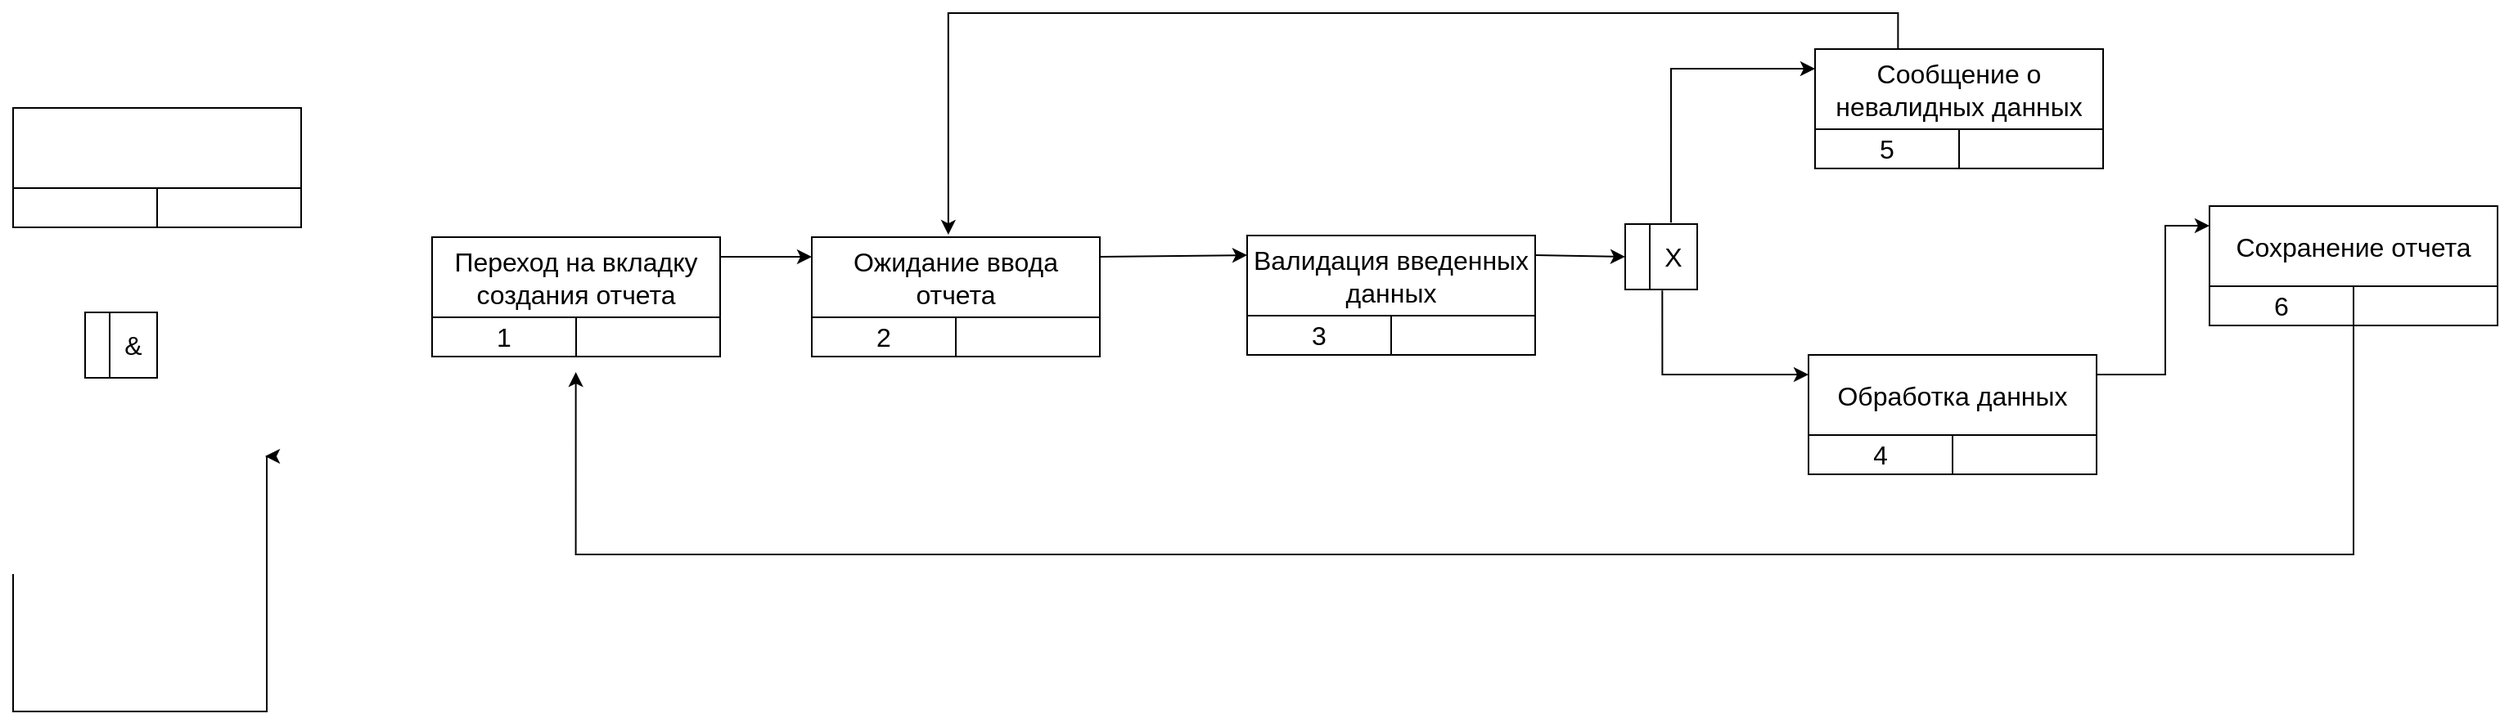<mxfile version="22.0.8" type="device">
  <diagram name="Page-1" id="TAxgIEG_zxdoEUdoDiCP">
    <mxGraphModel dx="1651" dy="887" grid="0" gridSize="10" guides="1" tooltips="1" connect="1" arrows="1" fold="1" page="1" pageScale="1" pageWidth="827" pageHeight="1169" math="0" shadow="0">
      <root>
        <mxCell id="0" />
        <mxCell id="1" parent="0" />
        <mxCell id="TRqNR9U4z2Vo2nN1Ei8_-14" value="" style="shape=table;startSize=0;container=1;collapsible=0;childLayout=tableLayout;fontSize=16;" parent="1" vertex="1">
          <mxGeometry x="73" y="101" width="176" height="73" as="geometry" />
        </mxCell>
        <mxCell id="TRqNR9U4z2Vo2nN1Ei8_-15" value="" style="shape=tableRow;horizontal=0;startSize=0;swimlaneHead=0;swimlaneBody=0;strokeColor=inherit;top=0;left=0;bottom=0;right=0;collapsible=0;dropTarget=0;fillColor=none;points=[[0,0.5],[1,0.5]];portConstraint=eastwest;fontSize=16;" parent="TRqNR9U4z2Vo2nN1Ei8_-14" vertex="1">
          <mxGeometry width="176" height="24" as="geometry" />
        </mxCell>
        <mxCell id="TRqNR9U4z2Vo2nN1Ei8_-16" value="" style="shape=partialRectangle;html=1;whiteSpace=wrap;connectable=0;strokeColor=inherit;overflow=hidden;fillColor=none;top=0;left=0;bottom=0;right=0;pointerEvents=1;fontSize=16;rowspan=2;colspan=2;" parent="TRqNR9U4z2Vo2nN1Ei8_-15" vertex="1">
          <mxGeometry width="176" height="49" as="geometry">
            <mxRectangle width="88" height="24" as="alternateBounds" />
          </mxGeometry>
        </mxCell>
        <mxCell id="TRqNR9U4z2Vo2nN1Ei8_-17" value="" style="shape=partialRectangle;html=1;whiteSpace=wrap;connectable=0;strokeColor=inherit;overflow=hidden;fillColor=none;top=0;left=0;bottom=0;right=0;pointerEvents=1;fontSize=16;" parent="TRqNR9U4z2Vo2nN1Ei8_-15" vertex="1" visible="0">
          <mxGeometry x="88" width="88" height="24" as="geometry">
            <mxRectangle width="88" height="24" as="alternateBounds" />
          </mxGeometry>
        </mxCell>
        <mxCell id="TRqNR9U4z2Vo2nN1Ei8_-19" value="" style="shape=tableRow;horizontal=0;startSize=0;swimlaneHead=0;swimlaneBody=0;strokeColor=inherit;top=0;left=0;bottom=0;right=0;collapsible=0;dropTarget=0;fillColor=none;points=[[0,0.5],[1,0.5]];portConstraint=eastwest;fontSize=16;" parent="TRqNR9U4z2Vo2nN1Ei8_-14" vertex="1">
          <mxGeometry y="24" width="176" height="25" as="geometry" />
        </mxCell>
        <mxCell id="TRqNR9U4z2Vo2nN1Ei8_-20" value="" style="shape=partialRectangle;html=1;whiteSpace=wrap;connectable=0;strokeColor=inherit;overflow=hidden;fillColor=none;top=0;left=0;bottom=0;right=0;pointerEvents=1;fontSize=16;" parent="TRqNR9U4z2Vo2nN1Ei8_-19" vertex="1" visible="0">
          <mxGeometry width="88" height="25" as="geometry">
            <mxRectangle width="88" height="25" as="alternateBounds" />
          </mxGeometry>
        </mxCell>
        <mxCell id="TRqNR9U4z2Vo2nN1Ei8_-21" value="" style="shape=partialRectangle;html=1;whiteSpace=wrap;connectable=0;strokeColor=inherit;overflow=hidden;fillColor=none;top=0;left=0;bottom=0;right=0;pointerEvents=1;fontSize=16;" parent="TRqNR9U4z2Vo2nN1Ei8_-19" vertex="1" visible="0">
          <mxGeometry x="88" width="88" height="25" as="geometry">
            <mxRectangle width="88" height="25" as="alternateBounds" />
          </mxGeometry>
        </mxCell>
        <mxCell id="TRqNR9U4z2Vo2nN1Ei8_-23" value="" style="shape=tableRow;horizontal=0;startSize=0;swimlaneHead=0;swimlaneBody=0;strokeColor=inherit;top=0;left=0;bottom=0;right=0;collapsible=0;dropTarget=0;fillColor=none;points=[[0,0.5],[1,0.5]];portConstraint=eastwest;fontSize=16;" parent="TRqNR9U4z2Vo2nN1Ei8_-14" vertex="1">
          <mxGeometry y="49" width="176" height="24" as="geometry" />
        </mxCell>
        <mxCell id="TRqNR9U4z2Vo2nN1Ei8_-24" value="" style="shape=partialRectangle;html=1;whiteSpace=wrap;connectable=0;strokeColor=inherit;overflow=hidden;fillColor=none;top=0;left=0;bottom=0;right=0;pointerEvents=1;fontSize=16;" parent="TRqNR9U4z2Vo2nN1Ei8_-23" vertex="1">
          <mxGeometry width="88" height="24" as="geometry">
            <mxRectangle width="88" height="24" as="alternateBounds" />
          </mxGeometry>
        </mxCell>
        <mxCell id="TRqNR9U4z2Vo2nN1Ei8_-25" value="" style="shape=partialRectangle;html=1;whiteSpace=wrap;connectable=0;strokeColor=inherit;overflow=hidden;fillColor=none;top=0;left=0;bottom=0;right=0;pointerEvents=1;fontSize=16;" parent="TRqNR9U4z2Vo2nN1Ei8_-23" vertex="1">
          <mxGeometry x="88" width="88" height="24" as="geometry">
            <mxRectangle width="88" height="24" as="alternateBounds" />
          </mxGeometry>
        </mxCell>
        <mxCell id="TRqNR9U4z2Vo2nN1Ei8_-30" value="" style="shape=table;startSize=0;container=1;collapsible=0;childLayout=tableLayout;fontSize=16;" parent="1" vertex="1">
          <mxGeometry x="329" y="180" width="176" height="73" as="geometry" />
        </mxCell>
        <mxCell id="TRqNR9U4z2Vo2nN1Ei8_-31" value="" style="shape=tableRow;horizontal=0;startSize=0;swimlaneHead=0;swimlaneBody=0;strokeColor=inherit;top=0;left=0;bottom=0;right=0;collapsible=0;dropTarget=0;fillColor=none;points=[[0,0.5],[1,0.5]];portConstraint=eastwest;fontSize=16;" parent="TRqNR9U4z2Vo2nN1Ei8_-30" vertex="1">
          <mxGeometry width="176" height="24" as="geometry" />
        </mxCell>
        <mxCell id="TRqNR9U4z2Vo2nN1Ei8_-32" value="Переход на вкладку создания отчета" style="shape=partialRectangle;html=1;whiteSpace=wrap;connectable=0;strokeColor=inherit;overflow=hidden;fillColor=none;top=0;left=0;bottom=0;right=0;pointerEvents=1;fontSize=16;rowspan=2;colspan=2;" parent="TRqNR9U4z2Vo2nN1Ei8_-31" vertex="1">
          <mxGeometry width="176" height="49" as="geometry">
            <mxRectangle width="88" height="24" as="alternateBounds" />
          </mxGeometry>
        </mxCell>
        <mxCell id="TRqNR9U4z2Vo2nN1Ei8_-33" value="" style="shape=partialRectangle;html=1;whiteSpace=wrap;connectable=0;strokeColor=inherit;overflow=hidden;fillColor=none;top=0;left=0;bottom=0;right=0;pointerEvents=1;fontSize=16;" parent="TRqNR9U4z2Vo2nN1Ei8_-31" vertex="1" visible="0">
          <mxGeometry x="88" width="88" height="24" as="geometry">
            <mxRectangle width="88" height="24" as="alternateBounds" />
          </mxGeometry>
        </mxCell>
        <mxCell id="TRqNR9U4z2Vo2nN1Ei8_-34" value="" style="shape=tableRow;horizontal=0;startSize=0;swimlaneHead=0;swimlaneBody=0;strokeColor=inherit;top=0;left=0;bottom=0;right=0;collapsible=0;dropTarget=0;fillColor=none;points=[[0,0.5],[1,0.5]];portConstraint=eastwest;fontSize=16;" parent="TRqNR9U4z2Vo2nN1Ei8_-30" vertex="1">
          <mxGeometry y="24" width="176" height="25" as="geometry" />
        </mxCell>
        <mxCell id="TRqNR9U4z2Vo2nN1Ei8_-35" value="" style="shape=partialRectangle;html=1;whiteSpace=wrap;connectable=0;strokeColor=inherit;overflow=hidden;fillColor=none;top=0;left=0;bottom=0;right=0;pointerEvents=1;fontSize=16;" parent="TRqNR9U4z2Vo2nN1Ei8_-34" vertex="1" visible="0">
          <mxGeometry width="88" height="25" as="geometry">
            <mxRectangle width="88" height="25" as="alternateBounds" />
          </mxGeometry>
        </mxCell>
        <mxCell id="TRqNR9U4z2Vo2nN1Ei8_-36" value="" style="shape=partialRectangle;html=1;whiteSpace=wrap;connectable=0;strokeColor=inherit;overflow=hidden;fillColor=none;top=0;left=0;bottom=0;right=0;pointerEvents=1;fontSize=16;" parent="TRqNR9U4z2Vo2nN1Ei8_-34" vertex="1" visible="0">
          <mxGeometry x="88" width="88" height="25" as="geometry">
            <mxRectangle width="88" height="25" as="alternateBounds" />
          </mxGeometry>
        </mxCell>
        <mxCell id="TRqNR9U4z2Vo2nN1Ei8_-37" value="" style="shape=tableRow;horizontal=0;startSize=0;swimlaneHead=0;swimlaneBody=0;strokeColor=inherit;top=0;left=0;bottom=0;right=0;collapsible=0;dropTarget=0;fillColor=none;points=[[0,0.5],[1,0.5]];portConstraint=eastwest;fontSize=16;" parent="TRqNR9U4z2Vo2nN1Ei8_-30" vertex="1">
          <mxGeometry y="49" width="176" height="24" as="geometry" />
        </mxCell>
        <mxCell id="TRqNR9U4z2Vo2nN1Ei8_-38" value="1" style="shape=partialRectangle;html=1;whiteSpace=wrap;connectable=0;strokeColor=inherit;overflow=hidden;fillColor=none;top=0;left=0;bottom=0;right=0;pointerEvents=1;fontSize=16;" parent="TRqNR9U4z2Vo2nN1Ei8_-37" vertex="1">
          <mxGeometry width="88" height="24" as="geometry">
            <mxRectangle width="88" height="24" as="alternateBounds" />
          </mxGeometry>
        </mxCell>
        <mxCell id="TRqNR9U4z2Vo2nN1Ei8_-39" value="" style="shape=partialRectangle;html=1;whiteSpace=wrap;connectable=0;strokeColor=inherit;overflow=hidden;fillColor=none;top=0;left=0;bottom=0;right=0;pointerEvents=1;fontSize=16;" parent="TRqNR9U4z2Vo2nN1Ei8_-37" vertex="1">
          <mxGeometry x="88" width="88" height="24" as="geometry">
            <mxRectangle width="88" height="24" as="alternateBounds" />
          </mxGeometry>
        </mxCell>
        <mxCell id="TRqNR9U4z2Vo2nN1Ei8_-40" value="" style="shape=table;startSize=0;container=1;collapsible=0;childLayout=tableLayout;fontSize=16;" parent="1" vertex="1">
          <mxGeometry x="117" y="226" width="44" height="40" as="geometry" />
        </mxCell>
        <mxCell id="TRqNR9U4z2Vo2nN1Ei8_-41" value="" style="shape=tableRow;horizontal=0;startSize=0;swimlaneHead=0;swimlaneBody=0;strokeColor=inherit;top=0;left=0;bottom=0;right=0;collapsible=0;dropTarget=0;fillColor=none;points=[[0,0.5],[1,0.5]];portConstraint=eastwest;fontSize=16;" parent="TRqNR9U4z2Vo2nN1Ei8_-40" vertex="1">
          <mxGeometry width="44" height="40" as="geometry" />
        </mxCell>
        <mxCell id="TRqNR9U4z2Vo2nN1Ei8_-42" value="" style="shape=partialRectangle;html=1;whiteSpace=wrap;connectable=0;strokeColor=inherit;overflow=hidden;fillColor=none;top=0;left=0;bottom=0;right=0;pointerEvents=1;fontSize=16;" parent="TRqNR9U4z2Vo2nN1Ei8_-41" vertex="1">
          <mxGeometry width="15" height="40" as="geometry">
            <mxRectangle width="15" height="40" as="alternateBounds" />
          </mxGeometry>
        </mxCell>
        <mxCell id="TRqNR9U4z2Vo2nN1Ei8_-43" value="&amp;amp;" style="shape=partialRectangle;html=1;whiteSpace=wrap;connectable=0;strokeColor=inherit;overflow=hidden;fillColor=none;top=0;left=0;bottom=0;right=0;pointerEvents=1;fontSize=16;rowspan=1;colspan=2;" parent="TRqNR9U4z2Vo2nN1Ei8_-41" vertex="1">
          <mxGeometry x="15" width="29" height="40" as="geometry">
            <mxRectangle width="14" height="40" as="alternateBounds" />
          </mxGeometry>
        </mxCell>
        <mxCell id="TRqNR9U4z2Vo2nN1Ei8_-44" value="" style="shape=partialRectangle;html=1;whiteSpace=wrap;connectable=0;strokeColor=inherit;overflow=hidden;fillColor=none;top=0;left=0;bottom=0;right=0;pointerEvents=1;fontSize=16;" parent="TRqNR9U4z2Vo2nN1Ei8_-41" vertex="1" visible="0">
          <mxGeometry x="29" width="15" height="40" as="geometry">
            <mxRectangle width="15" height="40" as="alternateBounds" />
          </mxGeometry>
        </mxCell>
        <mxCell id="TRqNR9U4z2Vo2nN1Ei8_-53" value="" style="shape=table;startSize=0;container=1;collapsible=0;childLayout=tableLayout;fontSize=16;" parent="1" vertex="1">
          <mxGeometry x="561" y="180" width="176" height="73" as="geometry" />
        </mxCell>
        <mxCell id="TRqNR9U4z2Vo2nN1Ei8_-54" value="" style="shape=tableRow;horizontal=0;startSize=0;swimlaneHead=0;swimlaneBody=0;strokeColor=inherit;top=0;left=0;bottom=0;right=0;collapsible=0;dropTarget=0;fillColor=none;points=[[0,0.5],[1,0.5]];portConstraint=eastwest;fontSize=16;" parent="TRqNR9U4z2Vo2nN1Ei8_-53" vertex="1">
          <mxGeometry width="176" height="24" as="geometry" />
        </mxCell>
        <mxCell id="TRqNR9U4z2Vo2nN1Ei8_-55" value="Ожидание ввода отчета" style="shape=partialRectangle;html=1;whiteSpace=wrap;connectable=0;strokeColor=inherit;overflow=hidden;fillColor=none;top=0;left=0;bottom=0;right=0;pointerEvents=1;fontSize=16;rowspan=2;colspan=2;" parent="TRqNR9U4z2Vo2nN1Ei8_-54" vertex="1">
          <mxGeometry width="176" height="49" as="geometry">
            <mxRectangle width="88" height="24" as="alternateBounds" />
          </mxGeometry>
        </mxCell>
        <mxCell id="TRqNR9U4z2Vo2nN1Ei8_-56" value="" style="shape=partialRectangle;html=1;whiteSpace=wrap;connectable=0;strokeColor=inherit;overflow=hidden;fillColor=none;top=0;left=0;bottom=0;right=0;pointerEvents=1;fontSize=16;" parent="TRqNR9U4z2Vo2nN1Ei8_-54" vertex="1" visible="0">
          <mxGeometry x="88" width="88" height="24" as="geometry">
            <mxRectangle width="88" height="24" as="alternateBounds" />
          </mxGeometry>
        </mxCell>
        <mxCell id="TRqNR9U4z2Vo2nN1Ei8_-57" value="" style="shape=tableRow;horizontal=0;startSize=0;swimlaneHead=0;swimlaneBody=0;strokeColor=inherit;top=0;left=0;bottom=0;right=0;collapsible=0;dropTarget=0;fillColor=none;points=[[0,0.5],[1,0.5]];portConstraint=eastwest;fontSize=16;" parent="TRqNR9U4z2Vo2nN1Ei8_-53" vertex="1">
          <mxGeometry y="24" width="176" height="25" as="geometry" />
        </mxCell>
        <mxCell id="TRqNR9U4z2Vo2nN1Ei8_-58" value="" style="shape=partialRectangle;html=1;whiteSpace=wrap;connectable=0;strokeColor=inherit;overflow=hidden;fillColor=none;top=0;left=0;bottom=0;right=0;pointerEvents=1;fontSize=16;" parent="TRqNR9U4z2Vo2nN1Ei8_-57" vertex="1" visible="0">
          <mxGeometry width="88" height="25" as="geometry">
            <mxRectangle width="88" height="25" as="alternateBounds" />
          </mxGeometry>
        </mxCell>
        <mxCell id="TRqNR9U4z2Vo2nN1Ei8_-59" value="" style="shape=partialRectangle;html=1;whiteSpace=wrap;connectable=0;strokeColor=inherit;overflow=hidden;fillColor=none;top=0;left=0;bottom=0;right=0;pointerEvents=1;fontSize=16;" parent="TRqNR9U4z2Vo2nN1Ei8_-57" vertex="1" visible="0">
          <mxGeometry x="88" width="88" height="25" as="geometry">
            <mxRectangle width="88" height="25" as="alternateBounds" />
          </mxGeometry>
        </mxCell>
        <mxCell id="TRqNR9U4z2Vo2nN1Ei8_-60" value="" style="shape=tableRow;horizontal=0;startSize=0;swimlaneHead=0;swimlaneBody=0;strokeColor=inherit;top=0;left=0;bottom=0;right=0;collapsible=0;dropTarget=0;fillColor=none;points=[[0,0.5],[1,0.5]];portConstraint=eastwest;fontSize=16;" parent="TRqNR9U4z2Vo2nN1Ei8_-53" vertex="1">
          <mxGeometry y="49" width="176" height="24" as="geometry" />
        </mxCell>
        <mxCell id="TRqNR9U4z2Vo2nN1Ei8_-61" value="2" style="shape=partialRectangle;html=1;whiteSpace=wrap;connectable=0;strokeColor=inherit;overflow=hidden;fillColor=none;top=0;left=0;bottom=0;right=0;pointerEvents=1;fontSize=16;" parent="TRqNR9U4z2Vo2nN1Ei8_-60" vertex="1">
          <mxGeometry width="88" height="24" as="geometry">
            <mxRectangle width="88" height="24" as="alternateBounds" />
          </mxGeometry>
        </mxCell>
        <mxCell id="TRqNR9U4z2Vo2nN1Ei8_-62" value="" style="shape=partialRectangle;html=1;whiteSpace=wrap;connectable=0;strokeColor=inherit;overflow=hidden;fillColor=none;top=0;left=0;bottom=0;right=0;pointerEvents=1;fontSize=16;" parent="TRqNR9U4z2Vo2nN1Ei8_-60" vertex="1">
          <mxGeometry x="88" width="88" height="24" as="geometry">
            <mxRectangle width="88" height="24" as="alternateBounds" />
          </mxGeometry>
        </mxCell>
        <mxCell id="TRqNR9U4z2Vo2nN1Ei8_-73" value="" style="shape=table;startSize=0;container=1;collapsible=0;childLayout=tableLayout;fontSize=16;" parent="1" vertex="1">
          <mxGeometry x="1174" y="65" width="176" height="73" as="geometry" />
        </mxCell>
        <mxCell id="TRqNR9U4z2Vo2nN1Ei8_-74" value="" style="shape=tableRow;horizontal=0;startSize=0;swimlaneHead=0;swimlaneBody=0;strokeColor=inherit;top=0;left=0;bottom=0;right=0;collapsible=0;dropTarget=0;fillColor=none;points=[[0,0.5],[1,0.5]];portConstraint=eastwest;fontSize=16;" parent="TRqNR9U4z2Vo2nN1Ei8_-73" vertex="1">
          <mxGeometry width="176" height="24" as="geometry" />
        </mxCell>
        <mxCell id="TRqNR9U4z2Vo2nN1Ei8_-75" value="Сообщение о невалидных данных" style="shape=partialRectangle;html=1;whiteSpace=wrap;connectable=0;strokeColor=inherit;overflow=hidden;fillColor=none;top=0;left=0;bottom=0;right=0;pointerEvents=1;fontSize=16;rowspan=2;colspan=2;" parent="TRqNR9U4z2Vo2nN1Ei8_-74" vertex="1">
          <mxGeometry width="176" height="49" as="geometry">
            <mxRectangle width="88" height="24" as="alternateBounds" />
          </mxGeometry>
        </mxCell>
        <mxCell id="TRqNR9U4z2Vo2nN1Ei8_-76" value="" style="shape=partialRectangle;html=1;whiteSpace=wrap;connectable=0;strokeColor=inherit;overflow=hidden;fillColor=none;top=0;left=0;bottom=0;right=0;pointerEvents=1;fontSize=16;" parent="TRqNR9U4z2Vo2nN1Ei8_-74" vertex="1" visible="0">
          <mxGeometry x="88" width="88" height="24" as="geometry">
            <mxRectangle width="88" height="24" as="alternateBounds" />
          </mxGeometry>
        </mxCell>
        <mxCell id="TRqNR9U4z2Vo2nN1Ei8_-77" value="" style="shape=tableRow;horizontal=0;startSize=0;swimlaneHead=0;swimlaneBody=0;strokeColor=inherit;top=0;left=0;bottom=0;right=0;collapsible=0;dropTarget=0;fillColor=none;points=[[0,0.5],[1,0.5]];portConstraint=eastwest;fontSize=16;" parent="TRqNR9U4z2Vo2nN1Ei8_-73" vertex="1">
          <mxGeometry y="24" width="176" height="25" as="geometry" />
        </mxCell>
        <mxCell id="TRqNR9U4z2Vo2nN1Ei8_-78" value="" style="shape=partialRectangle;html=1;whiteSpace=wrap;connectable=0;strokeColor=inherit;overflow=hidden;fillColor=none;top=0;left=0;bottom=0;right=0;pointerEvents=1;fontSize=16;" parent="TRqNR9U4z2Vo2nN1Ei8_-77" vertex="1" visible="0">
          <mxGeometry width="88" height="25" as="geometry">
            <mxRectangle width="88" height="25" as="alternateBounds" />
          </mxGeometry>
        </mxCell>
        <mxCell id="TRqNR9U4z2Vo2nN1Ei8_-79" value="" style="shape=partialRectangle;html=1;whiteSpace=wrap;connectable=0;strokeColor=inherit;overflow=hidden;fillColor=none;top=0;left=0;bottom=0;right=0;pointerEvents=1;fontSize=16;" parent="TRqNR9U4z2Vo2nN1Ei8_-77" vertex="1" visible="0">
          <mxGeometry x="88" width="88" height="25" as="geometry">
            <mxRectangle width="88" height="25" as="alternateBounds" />
          </mxGeometry>
        </mxCell>
        <mxCell id="TRqNR9U4z2Vo2nN1Ei8_-80" value="" style="shape=tableRow;horizontal=0;startSize=0;swimlaneHead=0;swimlaneBody=0;strokeColor=inherit;top=0;left=0;bottom=0;right=0;collapsible=0;dropTarget=0;fillColor=none;points=[[0,0.5],[1,0.5]];portConstraint=eastwest;fontSize=16;" parent="TRqNR9U4z2Vo2nN1Ei8_-73" vertex="1">
          <mxGeometry y="49" width="176" height="24" as="geometry" />
        </mxCell>
        <mxCell id="TRqNR9U4z2Vo2nN1Ei8_-81" value="5" style="shape=partialRectangle;html=1;whiteSpace=wrap;connectable=0;strokeColor=inherit;overflow=hidden;fillColor=none;top=0;left=0;bottom=0;right=0;pointerEvents=1;fontSize=16;" parent="TRqNR9U4z2Vo2nN1Ei8_-80" vertex="1">
          <mxGeometry width="88" height="24" as="geometry">
            <mxRectangle width="88" height="24" as="alternateBounds" />
          </mxGeometry>
        </mxCell>
        <mxCell id="TRqNR9U4z2Vo2nN1Ei8_-82" value="" style="shape=partialRectangle;html=1;whiteSpace=wrap;connectable=0;strokeColor=inherit;overflow=hidden;fillColor=none;top=0;left=0;bottom=0;right=0;pointerEvents=1;fontSize=16;" parent="TRqNR9U4z2Vo2nN1Ei8_-80" vertex="1">
          <mxGeometry x="88" width="88" height="24" as="geometry">
            <mxRectangle width="88" height="24" as="alternateBounds" />
          </mxGeometry>
        </mxCell>
        <mxCell id="TRqNR9U4z2Vo2nN1Ei8_-83" value="" style="shape=table;startSize=0;container=1;collapsible=0;childLayout=tableLayout;fontSize=16;" parent="1" vertex="1">
          <mxGeometry x="1170" y="252" width="176" height="73" as="geometry" />
        </mxCell>
        <mxCell id="TRqNR9U4z2Vo2nN1Ei8_-84" value="" style="shape=tableRow;horizontal=0;startSize=0;swimlaneHead=0;swimlaneBody=0;strokeColor=inherit;top=0;left=0;bottom=0;right=0;collapsible=0;dropTarget=0;fillColor=none;points=[[0,0.5],[1,0.5]];portConstraint=eastwest;fontSize=16;" parent="TRqNR9U4z2Vo2nN1Ei8_-83" vertex="1">
          <mxGeometry width="176" height="24" as="geometry" />
        </mxCell>
        <mxCell id="TRqNR9U4z2Vo2nN1Ei8_-85" value="Обработка данных" style="shape=partialRectangle;html=1;whiteSpace=wrap;connectable=0;strokeColor=inherit;overflow=hidden;fillColor=none;top=0;left=0;bottom=0;right=0;pointerEvents=1;fontSize=16;rowspan=2;colspan=2;" parent="TRqNR9U4z2Vo2nN1Ei8_-84" vertex="1">
          <mxGeometry width="176" height="49" as="geometry">
            <mxRectangle width="88" height="24" as="alternateBounds" />
          </mxGeometry>
        </mxCell>
        <mxCell id="TRqNR9U4z2Vo2nN1Ei8_-86" value="" style="shape=partialRectangle;html=1;whiteSpace=wrap;connectable=0;strokeColor=inherit;overflow=hidden;fillColor=none;top=0;left=0;bottom=0;right=0;pointerEvents=1;fontSize=16;" parent="TRqNR9U4z2Vo2nN1Ei8_-84" vertex="1" visible="0">
          <mxGeometry x="88" width="88" height="24" as="geometry">
            <mxRectangle width="88" height="24" as="alternateBounds" />
          </mxGeometry>
        </mxCell>
        <mxCell id="TRqNR9U4z2Vo2nN1Ei8_-87" value="" style="shape=tableRow;horizontal=0;startSize=0;swimlaneHead=0;swimlaneBody=0;strokeColor=inherit;top=0;left=0;bottom=0;right=0;collapsible=0;dropTarget=0;fillColor=none;points=[[0,0.5],[1,0.5]];portConstraint=eastwest;fontSize=16;" parent="TRqNR9U4z2Vo2nN1Ei8_-83" vertex="1">
          <mxGeometry y="24" width="176" height="25" as="geometry" />
        </mxCell>
        <mxCell id="TRqNR9U4z2Vo2nN1Ei8_-88" value="" style="shape=partialRectangle;html=1;whiteSpace=wrap;connectable=0;strokeColor=inherit;overflow=hidden;fillColor=none;top=0;left=0;bottom=0;right=0;pointerEvents=1;fontSize=16;" parent="TRqNR9U4z2Vo2nN1Ei8_-87" vertex="1" visible="0">
          <mxGeometry width="88" height="25" as="geometry">
            <mxRectangle width="88" height="25" as="alternateBounds" />
          </mxGeometry>
        </mxCell>
        <mxCell id="TRqNR9U4z2Vo2nN1Ei8_-89" value="" style="shape=partialRectangle;html=1;whiteSpace=wrap;connectable=0;strokeColor=inherit;overflow=hidden;fillColor=none;top=0;left=0;bottom=0;right=0;pointerEvents=1;fontSize=16;" parent="TRqNR9U4z2Vo2nN1Ei8_-87" vertex="1" visible="0">
          <mxGeometry x="88" width="88" height="25" as="geometry">
            <mxRectangle width="88" height="25" as="alternateBounds" />
          </mxGeometry>
        </mxCell>
        <mxCell id="TRqNR9U4z2Vo2nN1Ei8_-90" value="" style="shape=tableRow;horizontal=0;startSize=0;swimlaneHead=0;swimlaneBody=0;strokeColor=inherit;top=0;left=0;bottom=0;right=0;collapsible=0;dropTarget=0;fillColor=none;points=[[0,0.5],[1,0.5]];portConstraint=eastwest;fontSize=16;" parent="TRqNR9U4z2Vo2nN1Ei8_-83" vertex="1">
          <mxGeometry y="49" width="176" height="24" as="geometry" />
        </mxCell>
        <mxCell id="TRqNR9U4z2Vo2nN1Ei8_-91" value="4" style="shape=partialRectangle;html=1;whiteSpace=wrap;connectable=0;strokeColor=inherit;overflow=hidden;fillColor=none;top=0;left=0;bottom=0;right=0;pointerEvents=1;fontSize=16;" parent="TRqNR9U4z2Vo2nN1Ei8_-90" vertex="1">
          <mxGeometry width="88" height="24" as="geometry">
            <mxRectangle width="88" height="24" as="alternateBounds" />
          </mxGeometry>
        </mxCell>
        <mxCell id="TRqNR9U4z2Vo2nN1Ei8_-92" value="" style="shape=partialRectangle;html=1;whiteSpace=wrap;connectable=0;strokeColor=inherit;overflow=hidden;fillColor=none;top=0;left=0;bottom=0;right=0;pointerEvents=1;fontSize=16;" parent="TRqNR9U4z2Vo2nN1Ei8_-90" vertex="1">
          <mxGeometry x="88" width="88" height="24" as="geometry">
            <mxRectangle width="88" height="24" as="alternateBounds" />
          </mxGeometry>
        </mxCell>
        <mxCell id="TRqNR9U4z2Vo2nN1Ei8_-93" value="" style="shape=table;startSize=0;container=1;collapsible=0;childLayout=tableLayout;fontSize=16;" parent="1" vertex="1">
          <mxGeometry x="1415" y="161" width="176" height="73" as="geometry" />
        </mxCell>
        <mxCell id="TRqNR9U4z2Vo2nN1Ei8_-94" value="" style="shape=tableRow;horizontal=0;startSize=0;swimlaneHead=0;swimlaneBody=0;strokeColor=inherit;top=0;left=0;bottom=0;right=0;collapsible=0;dropTarget=0;fillColor=none;points=[[0,0.5],[1,0.5]];portConstraint=eastwest;fontSize=16;" parent="TRqNR9U4z2Vo2nN1Ei8_-93" vertex="1">
          <mxGeometry width="176" height="24" as="geometry" />
        </mxCell>
        <mxCell id="TRqNR9U4z2Vo2nN1Ei8_-95" value="Сохранение отчета" style="shape=partialRectangle;html=1;whiteSpace=wrap;connectable=0;strokeColor=inherit;overflow=hidden;fillColor=none;top=0;left=0;bottom=0;right=0;pointerEvents=1;fontSize=16;rowspan=2;colspan=2;" parent="TRqNR9U4z2Vo2nN1Ei8_-94" vertex="1">
          <mxGeometry width="176" height="49" as="geometry">
            <mxRectangle width="88" height="24" as="alternateBounds" />
          </mxGeometry>
        </mxCell>
        <mxCell id="TRqNR9U4z2Vo2nN1Ei8_-96" value="" style="shape=partialRectangle;html=1;whiteSpace=wrap;connectable=0;strokeColor=inherit;overflow=hidden;fillColor=none;top=0;left=0;bottom=0;right=0;pointerEvents=1;fontSize=16;" parent="TRqNR9U4z2Vo2nN1Ei8_-94" vertex="1" visible="0">
          <mxGeometry x="88" width="88" height="24" as="geometry">
            <mxRectangle width="88" height="24" as="alternateBounds" />
          </mxGeometry>
        </mxCell>
        <mxCell id="TRqNR9U4z2Vo2nN1Ei8_-97" value="" style="shape=tableRow;horizontal=0;startSize=0;swimlaneHead=0;swimlaneBody=0;strokeColor=inherit;top=0;left=0;bottom=0;right=0;collapsible=0;dropTarget=0;fillColor=none;points=[[0,0.5],[1,0.5]];portConstraint=eastwest;fontSize=16;" parent="TRqNR9U4z2Vo2nN1Ei8_-93" vertex="1">
          <mxGeometry y="24" width="176" height="25" as="geometry" />
        </mxCell>
        <mxCell id="TRqNR9U4z2Vo2nN1Ei8_-98" value="" style="shape=partialRectangle;html=1;whiteSpace=wrap;connectable=0;strokeColor=inherit;overflow=hidden;fillColor=none;top=0;left=0;bottom=0;right=0;pointerEvents=1;fontSize=16;" parent="TRqNR9U4z2Vo2nN1Ei8_-97" vertex="1" visible="0">
          <mxGeometry width="88" height="25" as="geometry">
            <mxRectangle width="88" height="25" as="alternateBounds" />
          </mxGeometry>
        </mxCell>
        <mxCell id="TRqNR9U4z2Vo2nN1Ei8_-99" value="" style="shape=partialRectangle;html=1;whiteSpace=wrap;connectable=0;strokeColor=inherit;overflow=hidden;fillColor=none;top=0;left=0;bottom=0;right=0;pointerEvents=1;fontSize=16;" parent="TRqNR9U4z2Vo2nN1Ei8_-97" vertex="1" visible="0">
          <mxGeometry x="88" width="88" height="25" as="geometry">
            <mxRectangle width="88" height="25" as="alternateBounds" />
          </mxGeometry>
        </mxCell>
        <mxCell id="TRqNR9U4z2Vo2nN1Ei8_-100" value="" style="shape=tableRow;horizontal=0;startSize=0;swimlaneHead=0;swimlaneBody=0;strokeColor=inherit;top=0;left=0;bottom=0;right=0;collapsible=0;dropTarget=0;fillColor=none;points=[[0,0.5],[1,0.5]];portConstraint=eastwest;fontSize=16;" parent="TRqNR9U4z2Vo2nN1Ei8_-93" vertex="1">
          <mxGeometry y="49" width="176" height="24" as="geometry" />
        </mxCell>
        <mxCell id="TRqNR9U4z2Vo2nN1Ei8_-101" value="6" style="shape=partialRectangle;html=1;whiteSpace=wrap;connectable=0;strokeColor=inherit;overflow=hidden;fillColor=none;top=0;left=0;bottom=0;right=0;pointerEvents=1;fontSize=16;" parent="TRqNR9U4z2Vo2nN1Ei8_-100" vertex="1">
          <mxGeometry width="88" height="24" as="geometry">
            <mxRectangle width="88" height="24" as="alternateBounds" />
          </mxGeometry>
        </mxCell>
        <mxCell id="TRqNR9U4z2Vo2nN1Ei8_-102" value="" style="shape=partialRectangle;html=1;whiteSpace=wrap;connectable=0;strokeColor=inherit;overflow=hidden;fillColor=none;top=0;left=0;bottom=0;right=0;pointerEvents=1;fontSize=16;" parent="TRqNR9U4z2Vo2nN1Ei8_-100" vertex="1">
          <mxGeometry x="88" width="88" height="24" as="geometry">
            <mxRectangle width="88" height="24" as="alternateBounds" />
          </mxGeometry>
        </mxCell>
        <mxCell id="TRqNR9U4z2Vo2nN1Ei8_-106" value="" style="endArrow=classic;html=1;rounded=0;exitX=1;exitY=0.5;exitDx=0;exitDy=0;entryX=0;entryY=0.5;entryDx=0;entryDy=0;" parent="1" source="TRqNR9U4z2Vo2nN1Ei8_-31" target="TRqNR9U4z2Vo2nN1Ei8_-54" edge="1">
          <mxGeometry width="50" height="50" relative="1" as="geometry">
            <mxPoint x="548" y="349" as="sourcePoint" />
            <mxPoint x="598" y="299" as="targetPoint" />
          </mxGeometry>
        </mxCell>
        <mxCell id="TRqNR9U4z2Vo2nN1Ei8_-63" value="" style="shape=table;startSize=0;container=1;collapsible=0;childLayout=tableLayout;fontSize=16;" parent="1" vertex="1">
          <mxGeometry x="827" y="179" width="176" height="73" as="geometry" />
        </mxCell>
        <mxCell id="TRqNR9U4z2Vo2nN1Ei8_-64" value="" style="shape=tableRow;horizontal=0;startSize=0;swimlaneHead=0;swimlaneBody=0;strokeColor=inherit;top=0;left=0;bottom=0;right=0;collapsible=0;dropTarget=0;fillColor=none;points=[[0,0.5],[1,0.5]];portConstraint=eastwest;fontSize=16;" parent="TRqNR9U4z2Vo2nN1Ei8_-63" vertex="1">
          <mxGeometry width="176" height="24" as="geometry" />
        </mxCell>
        <mxCell id="TRqNR9U4z2Vo2nN1Ei8_-65" value="Валидация введенных данных" style="shape=partialRectangle;html=1;whiteSpace=wrap;connectable=0;strokeColor=inherit;overflow=hidden;fillColor=none;top=0;left=0;bottom=0;right=0;pointerEvents=1;fontSize=16;rowspan=2;colspan=2;" parent="TRqNR9U4z2Vo2nN1Ei8_-64" vertex="1">
          <mxGeometry width="176" height="49" as="geometry">
            <mxRectangle width="88" height="24" as="alternateBounds" />
          </mxGeometry>
        </mxCell>
        <mxCell id="TRqNR9U4z2Vo2nN1Ei8_-66" value="" style="shape=partialRectangle;html=1;whiteSpace=wrap;connectable=0;strokeColor=inherit;overflow=hidden;fillColor=none;top=0;left=0;bottom=0;right=0;pointerEvents=1;fontSize=16;" parent="TRqNR9U4z2Vo2nN1Ei8_-64" vertex="1" visible="0">
          <mxGeometry x="88" width="88" height="24" as="geometry">
            <mxRectangle width="88" height="24" as="alternateBounds" />
          </mxGeometry>
        </mxCell>
        <mxCell id="TRqNR9U4z2Vo2nN1Ei8_-67" value="" style="shape=tableRow;horizontal=0;startSize=0;swimlaneHead=0;swimlaneBody=0;strokeColor=inherit;top=0;left=0;bottom=0;right=0;collapsible=0;dropTarget=0;fillColor=none;points=[[0,0.5],[1,0.5]];portConstraint=eastwest;fontSize=16;" parent="TRqNR9U4z2Vo2nN1Ei8_-63" vertex="1">
          <mxGeometry y="24" width="176" height="25" as="geometry" />
        </mxCell>
        <mxCell id="TRqNR9U4z2Vo2nN1Ei8_-68" value="" style="shape=partialRectangle;html=1;whiteSpace=wrap;connectable=0;strokeColor=inherit;overflow=hidden;fillColor=none;top=0;left=0;bottom=0;right=0;pointerEvents=1;fontSize=16;" parent="TRqNR9U4z2Vo2nN1Ei8_-67" vertex="1" visible="0">
          <mxGeometry width="88" height="25" as="geometry">
            <mxRectangle width="88" height="25" as="alternateBounds" />
          </mxGeometry>
        </mxCell>
        <mxCell id="TRqNR9U4z2Vo2nN1Ei8_-69" value="" style="shape=partialRectangle;html=1;whiteSpace=wrap;connectable=0;strokeColor=inherit;overflow=hidden;fillColor=none;top=0;left=0;bottom=0;right=0;pointerEvents=1;fontSize=16;" parent="TRqNR9U4z2Vo2nN1Ei8_-67" vertex="1" visible="0">
          <mxGeometry x="88" width="88" height="25" as="geometry">
            <mxRectangle width="88" height="25" as="alternateBounds" />
          </mxGeometry>
        </mxCell>
        <mxCell id="TRqNR9U4z2Vo2nN1Ei8_-70" value="" style="shape=tableRow;horizontal=0;startSize=0;swimlaneHead=0;swimlaneBody=0;strokeColor=inherit;top=0;left=0;bottom=0;right=0;collapsible=0;dropTarget=0;fillColor=none;points=[[0,0.5],[1,0.5]];portConstraint=eastwest;fontSize=16;" parent="TRqNR9U4z2Vo2nN1Ei8_-63" vertex="1">
          <mxGeometry y="49" width="176" height="24" as="geometry" />
        </mxCell>
        <mxCell id="TRqNR9U4z2Vo2nN1Ei8_-71" value="3" style="shape=partialRectangle;html=1;whiteSpace=wrap;connectable=0;strokeColor=inherit;overflow=hidden;fillColor=none;top=0;left=0;bottom=0;right=0;pointerEvents=1;fontSize=16;" parent="TRqNR9U4z2Vo2nN1Ei8_-70" vertex="1">
          <mxGeometry width="88" height="24" as="geometry">
            <mxRectangle width="88" height="24" as="alternateBounds" />
          </mxGeometry>
        </mxCell>
        <mxCell id="TRqNR9U4z2Vo2nN1Ei8_-72" value="" style="shape=partialRectangle;html=1;whiteSpace=wrap;connectable=0;strokeColor=inherit;overflow=hidden;fillColor=none;top=0;left=0;bottom=0;right=0;pointerEvents=1;fontSize=16;" parent="TRqNR9U4z2Vo2nN1Ei8_-70" vertex="1">
          <mxGeometry x="88" width="88" height="24" as="geometry">
            <mxRectangle width="88" height="24" as="alternateBounds" />
          </mxGeometry>
        </mxCell>
        <mxCell id="TRqNR9U4z2Vo2nN1Ei8_-107" value="" style="endArrow=classic;html=1;rounded=0;entryX=0;entryY=0.5;entryDx=0;entryDy=0;exitX=1;exitY=0.5;exitDx=0;exitDy=0;" parent="1" source="TRqNR9U4z2Vo2nN1Ei8_-54" target="TRqNR9U4z2Vo2nN1Ei8_-64" edge="1">
          <mxGeometry width="50" height="50" relative="1" as="geometry">
            <mxPoint x="747" y="156" as="sourcePoint" />
            <mxPoint x="797" y="106" as="targetPoint" />
          </mxGeometry>
        </mxCell>
        <mxCell id="TRqNR9U4z2Vo2nN1Ei8_-108" value="" style="shape=table;startSize=0;container=1;collapsible=0;childLayout=tableLayout;fontSize=16;" parent="1" vertex="1">
          <mxGeometry x="1058" y="172" width="44" height="40" as="geometry" />
        </mxCell>
        <mxCell id="TRqNR9U4z2Vo2nN1Ei8_-109" value="" style="shape=tableRow;horizontal=0;startSize=0;swimlaneHead=0;swimlaneBody=0;strokeColor=inherit;top=0;left=0;bottom=0;right=0;collapsible=0;dropTarget=0;fillColor=none;points=[[0,0.5],[1,0.5]];portConstraint=eastwest;fontSize=16;" parent="TRqNR9U4z2Vo2nN1Ei8_-108" vertex="1">
          <mxGeometry width="44" height="40" as="geometry" />
        </mxCell>
        <mxCell id="TRqNR9U4z2Vo2nN1Ei8_-110" value="" style="shape=partialRectangle;html=1;whiteSpace=wrap;connectable=0;strokeColor=inherit;overflow=hidden;fillColor=none;top=0;left=0;bottom=0;right=0;pointerEvents=1;fontSize=16;" parent="TRqNR9U4z2Vo2nN1Ei8_-109" vertex="1">
          <mxGeometry width="15" height="40" as="geometry">
            <mxRectangle width="15" height="40" as="alternateBounds" />
          </mxGeometry>
        </mxCell>
        <mxCell id="TRqNR9U4z2Vo2nN1Ei8_-111" value="X" style="shape=partialRectangle;html=1;whiteSpace=wrap;connectable=0;strokeColor=inherit;overflow=hidden;fillColor=none;top=0;left=0;bottom=0;right=0;pointerEvents=1;fontSize=16;rowspan=1;colspan=2;" parent="TRqNR9U4z2Vo2nN1Ei8_-109" vertex="1">
          <mxGeometry x="15" width="29" height="40" as="geometry">
            <mxRectangle width="14" height="40" as="alternateBounds" />
          </mxGeometry>
        </mxCell>
        <mxCell id="TRqNR9U4z2Vo2nN1Ei8_-112" value="" style="shape=partialRectangle;html=1;whiteSpace=wrap;connectable=0;strokeColor=inherit;overflow=hidden;fillColor=none;top=0;left=0;bottom=0;right=0;pointerEvents=1;fontSize=16;" parent="TRqNR9U4z2Vo2nN1Ei8_-109" vertex="1" visible="0">
          <mxGeometry x="29" width="15" height="40" as="geometry">
            <mxRectangle width="15" height="40" as="alternateBounds" />
          </mxGeometry>
        </mxCell>
        <mxCell id="TRqNR9U4z2Vo2nN1Ei8_-113" value="" style="endArrow=classic;html=1;rounded=0;entryX=0;entryY=0.5;entryDx=0;entryDy=0;exitX=1;exitY=0.5;exitDx=0;exitDy=0;" parent="1" source="TRqNR9U4z2Vo2nN1Ei8_-64" target="TRqNR9U4z2Vo2nN1Ei8_-109" edge="1">
          <mxGeometry width="50" height="50" relative="1" as="geometry">
            <mxPoint x="987" y="139" as="sourcePoint" />
            <mxPoint x="1037" y="89" as="targetPoint" />
          </mxGeometry>
        </mxCell>
        <mxCell id="TRqNR9U4z2Vo2nN1Ei8_-114" value="" style="edgeStyle=orthogonalEdgeStyle;rounded=0;orthogonalLoop=1;jettySize=auto;html=1;" parent="1" edge="1">
          <mxGeometry relative="1" as="geometry">
            <mxPoint x="73" y="386" as="sourcePoint" />
            <mxPoint x="227" y="314" as="targetPoint" />
            <Array as="points">
              <mxPoint x="73" y="470" />
              <mxPoint x="228" y="470" />
            </Array>
          </mxGeometry>
        </mxCell>
        <mxCell id="TRqNR9U4z2Vo2nN1Ei8_-115" value="" style="edgeStyle=orthogonalEdgeStyle;rounded=0;orthogonalLoop=1;jettySize=auto;html=1;entryX=0;entryY=0.5;entryDx=0;entryDy=0;exitX=0.636;exitY=-0.023;exitDx=0;exitDy=0;exitPerimeter=0;" parent="1" source="TRqNR9U4z2Vo2nN1Ei8_-109" target="TRqNR9U4z2Vo2nN1Ei8_-74" edge="1">
          <mxGeometry relative="1" as="geometry">
            <mxPoint x="952" y="409" as="sourcePoint" />
            <mxPoint x="1106" y="337" as="targetPoint" />
            <Array as="points">
              <mxPoint x="1086" y="77" />
            </Array>
          </mxGeometry>
        </mxCell>
        <mxCell id="TRqNR9U4z2Vo2nN1Ei8_-116" value="" style="edgeStyle=orthogonalEdgeStyle;rounded=0;orthogonalLoop=1;jettySize=auto;html=1;exitX=0.515;exitY=1.017;exitDx=0;exitDy=0;exitPerimeter=0;entryX=0;entryY=0.5;entryDx=0;entryDy=0;" parent="1" source="TRqNR9U4z2Vo2nN1Ei8_-109" target="TRqNR9U4z2Vo2nN1Ei8_-84" edge="1">
          <mxGeometry relative="1" as="geometry">
            <mxPoint x="1096" y="476" as="sourcePoint" />
            <mxPoint x="1250" y="404" as="targetPoint" />
            <Array as="points">
              <mxPoint x="1081" y="264" />
            </Array>
          </mxGeometry>
        </mxCell>
        <mxCell id="TRqNR9U4z2Vo2nN1Ei8_-117" value="" style="edgeStyle=orthogonalEdgeStyle;rounded=0;orthogonalLoop=1;jettySize=auto;html=1;entryX=0;entryY=0.5;entryDx=0;entryDy=0;exitX=1;exitY=0.5;exitDx=0;exitDy=0;" parent="1" source="TRqNR9U4z2Vo2nN1Ei8_-84" target="TRqNR9U4z2Vo2nN1Ei8_-94" edge="1">
          <mxGeometry relative="1" as="geometry">
            <mxPoint x="1277" y="392" as="sourcePoint" />
            <mxPoint x="1431" y="320" as="targetPoint" />
            <Array as="points">
              <mxPoint x="1388" y="264" />
              <mxPoint x="1388" y="173" />
            </Array>
          </mxGeometry>
        </mxCell>
        <mxCell id="TRqNR9U4z2Vo2nN1Ei8_-118" value="" style="edgeStyle=orthogonalEdgeStyle;rounded=0;orthogonalLoop=1;jettySize=auto;html=1;exitX=0.288;exitY=0.019;exitDx=0;exitDy=0;exitPerimeter=0;entryX=0.474;entryY=-0.061;entryDx=0;entryDy=0;entryPerimeter=0;" parent="1" source="TRqNR9U4z2Vo2nN1Ei8_-74" target="TRqNR9U4z2Vo2nN1Ei8_-54" edge="1">
          <mxGeometry relative="1" as="geometry">
            <mxPoint x="975" y="426" as="sourcePoint" />
            <mxPoint x="1129" y="354" as="targetPoint" />
            <Array as="points">
              <mxPoint x="1225" y="43" />
              <mxPoint x="644" y="43" />
            </Array>
          </mxGeometry>
        </mxCell>
        <mxCell id="TRqNR9U4z2Vo2nN1Ei8_-119" value="" style="edgeStyle=orthogonalEdgeStyle;rounded=0;orthogonalLoop=1;jettySize=auto;html=1;entryX=0.499;entryY=1.396;entryDx=0;entryDy=0;entryPerimeter=0;" parent="1" source="TRqNR9U4z2Vo2nN1Ei8_-100" target="TRqNR9U4z2Vo2nN1Ei8_-37" edge="1">
          <mxGeometry relative="1" as="geometry">
            <mxPoint x="1021" y="539" as="sourcePoint" />
            <mxPoint x="454" y="371" as="targetPoint" />
            <Array as="points">
              <mxPoint x="1503" y="374" />
              <mxPoint x="417" y="374" />
            </Array>
          </mxGeometry>
        </mxCell>
      </root>
    </mxGraphModel>
  </diagram>
</mxfile>
